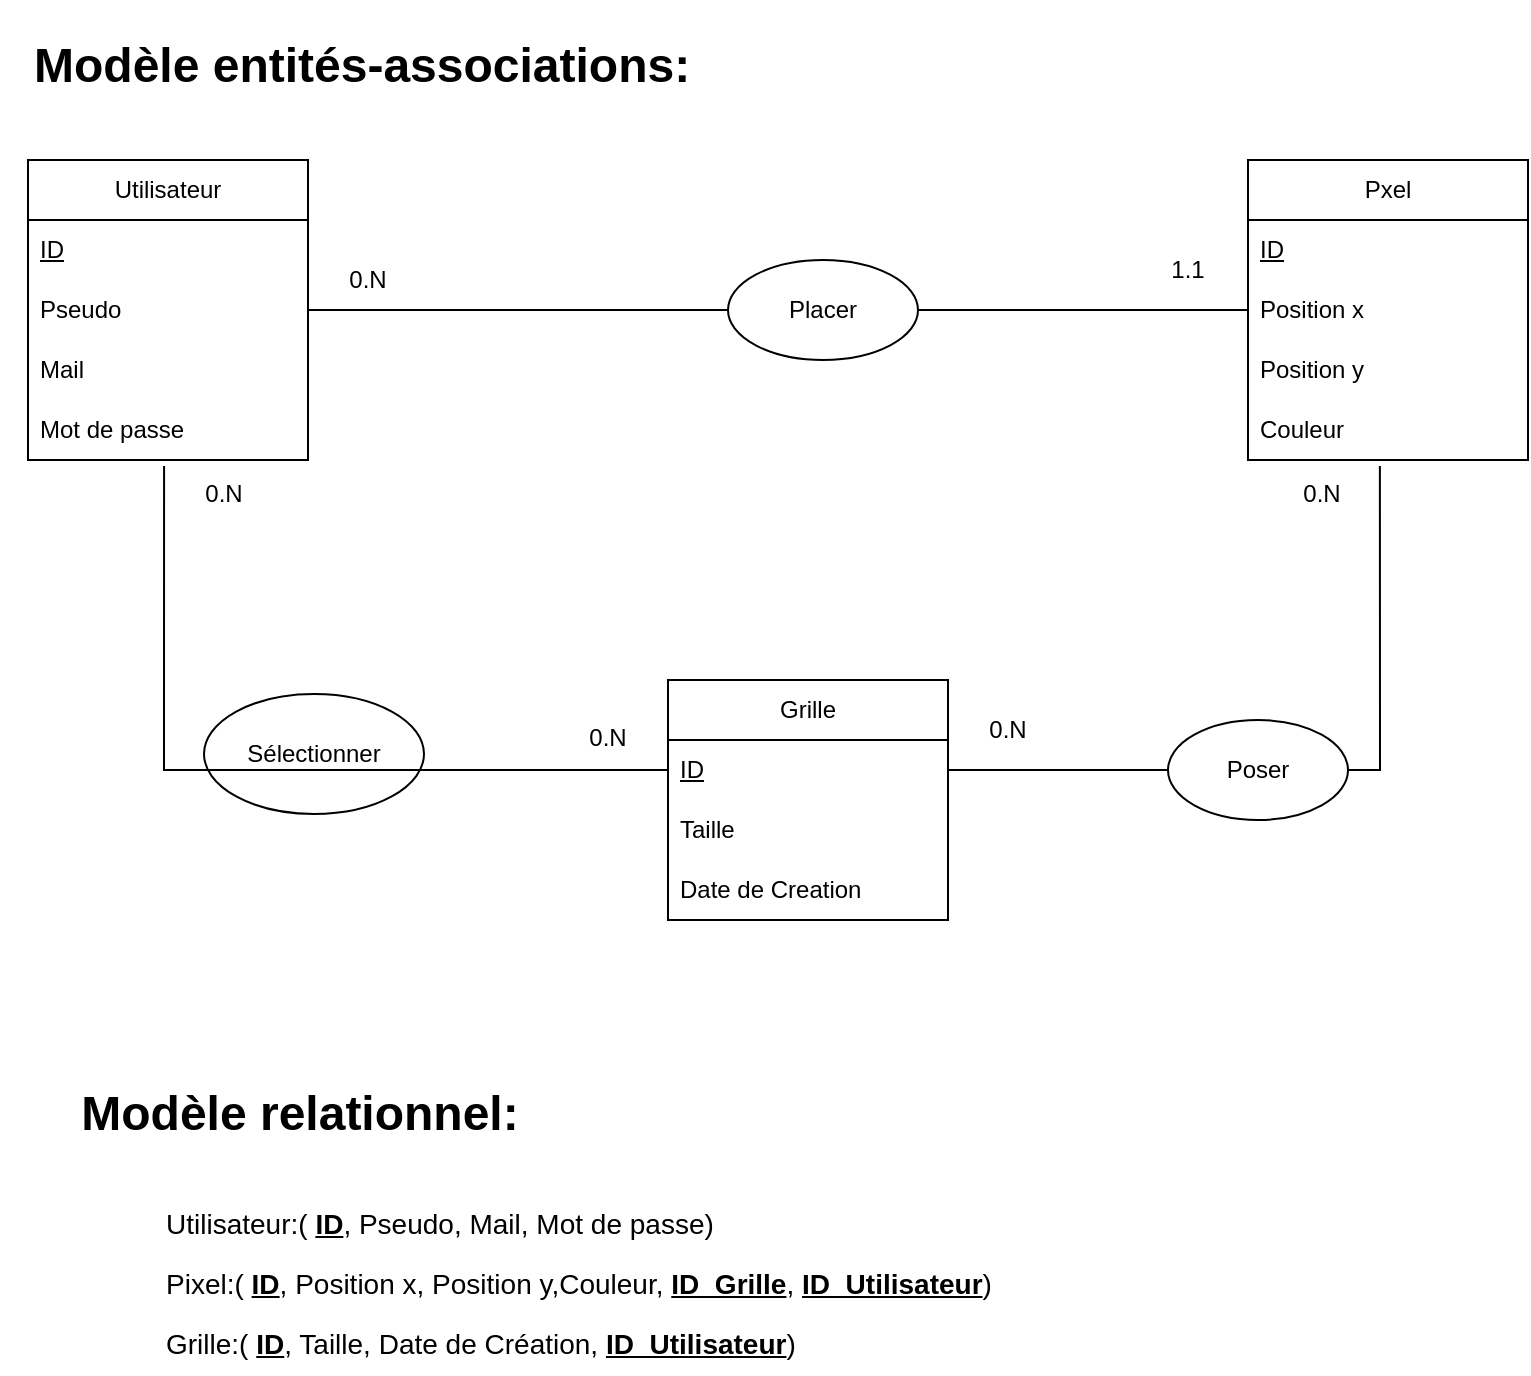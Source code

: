 <mxfile version="24.4.3" type="device">
  <diagram name="Page-1" id="_MDC-iJTTF_jpSJEV-Ld">
    <mxGraphModel dx="1393" dy="818" grid="1" gridSize="10" guides="1" tooltips="1" connect="1" arrows="1" fold="1" page="1" pageScale="1" pageWidth="850" pageHeight="1100" math="0" shadow="0">
      <root>
        <mxCell id="0" />
        <mxCell id="1" parent="0" />
        <mxCell id="DlC24ixFXXdRtT2Mmo7n-6" value="Utilisateur" style="swimlane;fontStyle=0;childLayout=stackLayout;horizontal=1;startSize=30;horizontalStack=0;resizeParent=1;resizeParentMax=0;resizeLast=0;collapsible=1;marginBottom=0;whiteSpace=wrap;html=1;" parent="1" vertex="1">
          <mxGeometry x="43" y="250" width="140" height="150" as="geometry" />
        </mxCell>
        <mxCell id="DlC24ixFXXdRtT2Mmo7n-7" value="&lt;u&gt;ID&lt;/u&gt;" style="text;strokeColor=none;fillColor=none;align=left;verticalAlign=middle;spacingLeft=4;spacingRight=4;overflow=hidden;points=[[0,0.5],[1,0.5]];portConstraint=eastwest;rotatable=0;whiteSpace=wrap;html=1;" parent="DlC24ixFXXdRtT2Mmo7n-6" vertex="1">
          <mxGeometry y="30" width="140" height="30" as="geometry" />
        </mxCell>
        <mxCell id="DlC24ixFXXdRtT2Mmo7n-8" value="Pseudo" style="text;strokeColor=none;fillColor=none;align=left;verticalAlign=middle;spacingLeft=4;spacingRight=4;overflow=hidden;points=[[0,0.5],[1,0.5]];portConstraint=eastwest;rotatable=0;whiteSpace=wrap;html=1;" parent="DlC24ixFXXdRtT2Mmo7n-6" vertex="1">
          <mxGeometry y="60" width="140" height="30" as="geometry" />
        </mxCell>
        <mxCell id="DlC24ixFXXdRtT2Mmo7n-9" value="Mail" style="text;strokeColor=none;fillColor=none;align=left;verticalAlign=middle;spacingLeft=4;spacingRight=4;overflow=hidden;points=[[0,0.5],[1,0.5]];portConstraint=eastwest;rotatable=0;whiteSpace=wrap;html=1;" parent="DlC24ixFXXdRtT2Mmo7n-6" vertex="1">
          <mxGeometry y="90" width="140" height="30" as="geometry" />
        </mxCell>
        <mxCell id="DlC24ixFXXdRtT2Mmo7n-10" value="Mot de passe" style="text;strokeColor=none;fillColor=none;align=left;verticalAlign=middle;spacingLeft=4;spacingRight=4;overflow=hidden;points=[[0,0.5],[1,0.5]];portConstraint=eastwest;rotatable=0;whiteSpace=wrap;html=1;rounded=0;fontFamily=Helvetica;fontSize=12;fontColor=default;" parent="DlC24ixFXXdRtT2Mmo7n-6" vertex="1">
          <mxGeometry y="120" width="140" height="30" as="geometry" />
        </mxCell>
        <mxCell id="DlC24ixFXXdRtT2Mmo7n-11" value="Pxel" style="swimlane;fontStyle=0;childLayout=stackLayout;horizontal=1;startSize=30;horizontalStack=0;resizeParent=1;resizeParentMax=0;resizeLast=0;collapsible=1;marginBottom=0;whiteSpace=wrap;html=1;" parent="1" vertex="1">
          <mxGeometry x="653" y="250" width="140" height="150" as="geometry" />
        </mxCell>
        <mxCell id="DlC24ixFXXdRtT2Mmo7n-12" value="&lt;u&gt;ID&lt;/u&gt;" style="text;strokeColor=none;fillColor=none;align=left;verticalAlign=middle;spacingLeft=4;spacingRight=4;overflow=hidden;points=[[0,0.5],[1,0.5]];portConstraint=eastwest;rotatable=0;whiteSpace=wrap;html=1;" parent="DlC24ixFXXdRtT2Mmo7n-11" vertex="1">
          <mxGeometry y="30" width="140" height="30" as="geometry" />
        </mxCell>
        <mxCell id="DlC24ixFXXdRtT2Mmo7n-47" value="Position x" style="rounded=0;whiteSpace=wrap;html=1;align=left;verticalAlign=middle;spacingLeft=4;spacingRight=4;fontFamily=Helvetica;fontSize=12;fontColor=default;fillColor=none;gradientColor=none;strokeColor=none;" parent="DlC24ixFXXdRtT2Mmo7n-11" vertex="1">
          <mxGeometry y="60" width="140" height="30" as="geometry" />
        </mxCell>
        <mxCell id="DlC24ixFXXdRtT2Mmo7n-13" value="Position y" style="text;strokeColor=none;fillColor=none;align=left;verticalAlign=middle;spacingLeft=4;spacingRight=4;overflow=hidden;points=[[0,0.5],[1,0.5]];portConstraint=eastwest;rotatable=0;whiteSpace=wrap;html=1;" parent="DlC24ixFXXdRtT2Mmo7n-11" vertex="1">
          <mxGeometry y="90" width="140" height="30" as="geometry" />
        </mxCell>
        <mxCell id="DlC24ixFXXdRtT2Mmo7n-14" value="Couleur" style="text;strokeColor=none;fillColor=none;align=left;verticalAlign=middle;spacingLeft=4;spacingRight=4;overflow=hidden;points=[[0,0.5],[1,0.5]];portConstraint=eastwest;rotatable=0;whiteSpace=wrap;html=1;" parent="DlC24ixFXXdRtT2Mmo7n-11" vertex="1">
          <mxGeometry y="120" width="140" height="30" as="geometry" />
        </mxCell>
        <mxCell id="DlC24ixFXXdRtT2Mmo7n-15" value="Grille" style="swimlane;fontStyle=0;childLayout=stackLayout;horizontal=1;startSize=30;horizontalStack=0;resizeParent=1;resizeParentMax=0;resizeLast=0;collapsible=1;marginBottom=0;whiteSpace=wrap;html=1;" parent="1" vertex="1">
          <mxGeometry x="363" y="510" width="140" height="120" as="geometry" />
        </mxCell>
        <mxCell id="DlC24ixFXXdRtT2Mmo7n-16" value="&lt;u&gt;ID&lt;/u&gt;" style="text;strokeColor=none;fillColor=none;align=left;verticalAlign=middle;spacingLeft=4;spacingRight=4;overflow=hidden;points=[[0,0.5],[1,0.5]];portConstraint=eastwest;rotatable=0;whiteSpace=wrap;html=1;" parent="DlC24ixFXXdRtT2Mmo7n-15" vertex="1">
          <mxGeometry y="30" width="140" height="30" as="geometry" />
        </mxCell>
        <mxCell id="DlC24ixFXXdRtT2Mmo7n-17" value="Taille" style="text;strokeColor=none;fillColor=none;align=left;verticalAlign=middle;spacingLeft=4;spacingRight=4;overflow=hidden;points=[[0,0.5],[1,0.5]];portConstraint=eastwest;rotatable=0;whiteSpace=wrap;html=1;" parent="DlC24ixFXXdRtT2Mmo7n-15" vertex="1">
          <mxGeometry y="60" width="140" height="30" as="geometry" />
        </mxCell>
        <mxCell id="DlC24ixFXXdRtT2Mmo7n-18" value="Date de Creation" style="text;strokeColor=none;fillColor=none;align=left;verticalAlign=middle;spacingLeft=4;spacingRight=4;overflow=hidden;points=[[0,0.5],[1,0.5]];portConstraint=eastwest;rotatable=0;whiteSpace=wrap;html=1;" parent="DlC24ixFXXdRtT2Mmo7n-15" vertex="1">
          <mxGeometry y="90" width="140" height="30" as="geometry" />
        </mxCell>
        <mxCell id="DlC24ixFXXdRtT2Mmo7n-21" value="" style="endArrow=none;html=1;rounded=0;fontFamily=Helvetica;fontSize=12;fontColor=default;exitX=1;exitY=0.5;exitDx=0;exitDy=0;entryX=0;entryY=0.5;entryDx=0;entryDy=0;" parent="1" source="DlC24ixFXXdRtT2Mmo7n-22" target="DlC24ixFXXdRtT2Mmo7n-47" edge="1">
          <mxGeometry width="50" height="50" relative="1" as="geometry">
            <mxPoint x="203" y="340" as="sourcePoint" />
            <mxPoint x="253" y="290" as="targetPoint" />
          </mxGeometry>
        </mxCell>
        <mxCell id="DlC24ixFXXdRtT2Mmo7n-23" value="" style="endArrow=none;html=1;rounded=0;fontFamily=Helvetica;fontSize=12;fontColor=default;exitX=1;exitY=0.5;exitDx=0;exitDy=0;entryX=0;entryY=0.5;entryDx=0;entryDy=0;" parent="1" source="DlC24ixFXXdRtT2Mmo7n-8" target="DlC24ixFXXdRtT2Mmo7n-22" edge="1">
          <mxGeometry width="50" height="50" relative="1" as="geometry">
            <mxPoint x="183" y="325" as="sourcePoint" />
            <mxPoint x="463" y="325" as="targetPoint" />
          </mxGeometry>
        </mxCell>
        <mxCell id="DlC24ixFXXdRtT2Mmo7n-22" value="Placer" style="ellipse;whiteSpace=wrap;html=1;rounded=1;align=center;verticalAlign=middle;spacingLeft=4;spacingRight=4;fontFamily=Helvetica;fontSize=12;fontColor=default;fillColor=none;gradientColor=none;" parent="1" vertex="1">
          <mxGeometry x="393" y="300" width="95" height="50" as="geometry" />
        </mxCell>
        <mxCell id="DlC24ixFXXdRtT2Mmo7n-24" value="0.N" style="text;html=1;align=center;verticalAlign=middle;whiteSpace=wrap;rounded=0;fontFamily=Helvetica;fontSize=12;fontColor=default;" parent="1" vertex="1">
          <mxGeometry x="183" y="295" width="60" height="30" as="geometry" />
        </mxCell>
        <mxCell id="DlC24ixFXXdRtT2Mmo7n-25" value="1.1" style="text;html=1;align=center;verticalAlign=middle;whiteSpace=wrap;rounded=0;fontFamily=Helvetica;fontSize=12;fontColor=default;" parent="1" vertex="1">
          <mxGeometry x="593" y="290" width="60" height="30" as="geometry" />
        </mxCell>
        <mxCell id="DlC24ixFXXdRtT2Mmo7n-26" value="" style="endArrow=none;html=1;rounded=0;fontFamily=Helvetica;fontSize=12;fontColor=default;entryX=0.471;entryY=1.1;entryDx=0;entryDy=0;exitX=1;exitY=0.5;exitDx=0;exitDy=0;entryPerimeter=0;" parent="1" source="DlC24ixFXXdRtT2Mmo7n-28" target="DlC24ixFXXdRtT2Mmo7n-14" edge="1">
          <mxGeometry width="50" height="50" relative="1" as="geometry">
            <mxPoint x="583" y="430" as="sourcePoint" />
            <mxPoint x="633" y="380" as="targetPoint" />
            <Array as="points">
              <mxPoint x="719" y="555" />
            </Array>
          </mxGeometry>
        </mxCell>
        <mxCell id="DlC24ixFXXdRtT2Mmo7n-27" value="" style="endArrow=none;html=1;rounded=0;fontFamily=Helvetica;fontSize=12;fontColor=default;entryX=0;entryY=0.5;entryDx=0;entryDy=0;exitX=1;exitY=0.5;exitDx=0;exitDy=0;" parent="1" source="DlC24ixFXXdRtT2Mmo7n-16" target="DlC24ixFXXdRtT2Mmo7n-28" edge="1">
          <mxGeometry width="50" height="50" relative="1" as="geometry">
            <mxPoint x="503" y="555" as="sourcePoint" />
            <mxPoint x="653" y="355" as="targetPoint" />
            <Array as="points" />
          </mxGeometry>
        </mxCell>
        <mxCell id="DlC24ixFXXdRtT2Mmo7n-28" value="Poser" style="ellipse;whiteSpace=wrap;html=1;rounded=1;align=center;verticalAlign=middle;spacingLeft=4;spacingRight=4;fontFamily=Helvetica;fontSize=12;fontColor=default;fillColor=none;gradientColor=none;" parent="1" vertex="1">
          <mxGeometry x="613" y="530" width="90" height="50" as="geometry" />
        </mxCell>
        <mxCell id="DlC24ixFXXdRtT2Mmo7n-29" value="0.N" style="text;html=1;align=center;verticalAlign=middle;whiteSpace=wrap;rounded=0;fontFamily=Helvetica;fontSize=12;fontColor=default;" parent="1" vertex="1">
          <mxGeometry x="660" y="402" width="60" height="30" as="geometry" />
        </mxCell>
        <mxCell id="DlC24ixFXXdRtT2Mmo7n-30" value="0.N" style="text;html=1;align=center;verticalAlign=middle;whiteSpace=wrap;rounded=0;fontFamily=Helvetica;fontSize=12;fontColor=default;" parent="1" vertex="1">
          <mxGeometry x="503" y="520" width="60" height="30" as="geometry" />
        </mxCell>
        <mxCell id="DlC24ixFXXdRtT2Mmo7n-31" value="" style="endArrow=none;html=1;rounded=0;fontFamily=Helvetica;fontSize=12;fontColor=default;exitX=0.486;exitY=1.1;exitDx=0;exitDy=0;exitPerimeter=0;entryX=0;entryY=0.5;entryDx=0;entryDy=0;" parent="1" source="DlC24ixFXXdRtT2Mmo7n-10" target="DlC24ixFXXdRtT2Mmo7n-16" edge="1">
          <mxGeometry width="50" height="50" relative="1" as="geometry">
            <mxPoint x="433" y="350" as="sourcePoint" />
            <mxPoint x="483" y="300" as="targetPoint" />
            <Array as="points">
              <mxPoint x="111" y="555" />
            </Array>
          </mxGeometry>
        </mxCell>
        <mxCell id="DlC24ixFXXdRtT2Mmo7n-34" value="Sélectionner" style="ellipse;whiteSpace=wrap;html=1;rounded=1;align=center;verticalAlign=middle;spacingLeft=4;spacingRight=4;fontFamily=Helvetica;fontSize=12;fontColor=default;fillColor=none;gradientColor=none;" parent="1" vertex="1">
          <mxGeometry x="131" y="517" width="110" height="60" as="geometry" />
        </mxCell>
        <mxCell id="DlC24ixFXXdRtT2Mmo7n-37" value="0.N" style="text;html=1;align=center;verticalAlign=middle;whiteSpace=wrap;rounded=0;fontFamily=Helvetica;fontSize=12;fontColor=default;" parent="1" vertex="1">
          <mxGeometry x="111" y="402" width="60" height="30" as="geometry" />
        </mxCell>
        <mxCell id="DlC24ixFXXdRtT2Mmo7n-38" value="0.N" style="text;html=1;align=center;verticalAlign=middle;whiteSpace=wrap;rounded=0;fontFamily=Helvetica;fontSize=12;fontColor=default;" parent="1" vertex="1">
          <mxGeometry x="303" y="524" width="60" height="30" as="geometry" />
        </mxCell>
        <mxCell id="DlC24ixFXXdRtT2Mmo7n-41" value="&lt;h1&gt;&lt;b&gt;&lt;font style=&quot;font-size: 24px;&quot;&gt;Modèle entités-associations:&lt;/font&gt;&lt;/b&gt;&lt;/h1&gt;" style="text;strokeColor=none;fillColor=none;align=left;verticalAlign=middle;spacingLeft=4;spacingRight=4;overflow=hidden;points=[[0,0.5],[1,0.5]];portConstraint=eastwest;rotatable=0;whiteSpace=wrap;html=1;fontFamily=Helvetica;fontSize=12;fontColor=default;" parent="1" vertex="1">
          <mxGeometry x="40" y="170" width="370" height="60" as="geometry" />
        </mxCell>
        <mxCell id="DlC24ixFXXdRtT2Mmo7n-42" value="&lt;h1&gt;Modèle relationnel:&lt;/h1&gt;" style="text;html=1;align=center;verticalAlign=middle;whiteSpace=wrap;rounded=0;fontFamily=Helvetica;fontSize=12;fontColor=default;" parent="1" vertex="1">
          <mxGeometry x="29" y="707" width="300" height="40" as="geometry" />
        </mxCell>
        <mxCell id="DlC24ixFXXdRtT2Mmo7n-43" value="&lt;font style=&quot;font-size: 14px;&quot;&gt;Utilisateur:(&amp;nbsp;&lt;u&gt;&lt;b&gt;ID&lt;/b&gt;&lt;/u&gt;,&amp;nbsp;&lt;span style=&quot;&quot;&gt;Pseudo&lt;/span&gt;, Mail, Mot de passe)&lt;/font&gt;" style="text;html=1;align=left;verticalAlign=middle;whiteSpace=wrap;rounded=0;fontFamily=Helvetica;fontSize=12;fontColor=default;" parent="1" vertex="1">
          <mxGeometry x="110" y="767" width="349" height="30" as="geometry" />
        </mxCell>
        <mxCell id="DlC24ixFXXdRtT2Mmo7n-44" value="&lt;font style=&quot;font-size: 14px;&quot;&gt;Pixel:(&amp;nbsp;&lt;u&gt;&lt;b&gt;ID&lt;/b&gt;&lt;/u&gt;, Position x, Position y,Couleur, &lt;u&gt;&lt;b&gt;ID_Grille&lt;/b&gt;&lt;/u&gt;,&amp;nbsp;&lt;u&gt;&lt;b&gt;ID_Utilisateur&lt;/b&gt;&lt;/u&gt;)&lt;/font&gt;" style="text;html=1;align=left;verticalAlign=middle;whiteSpace=wrap;rounded=0;fontFamily=Helvetica;fontSize=12;fontColor=default;" parent="1" vertex="1">
          <mxGeometry x="110" y="797" width="420" height="30" as="geometry" />
        </mxCell>
        <mxCell id="DlC24ixFXXdRtT2Mmo7n-46" value="&lt;font style=&quot;font-size: 14px;&quot;&gt;Grille:(&amp;nbsp;&lt;u&gt;&lt;b&gt;ID&lt;/b&gt;&lt;/u&gt;, Taille, Date de Création, &lt;u&gt;&lt;b&gt;ID_Utilisateur&lt;/b&gt;&lt;/u&gt;)&lt;/font&gt;" style="text;html=1;align=left;verticalAlign=middle;whiteSpace=wrap;rounded=0;fontFamily=Helvetica;fontSize=12;fontColor=default;" parent="1" vertex="1">
          <mxGeometry x="110" y="827" width="380" height="30" as="geometry" />
        </mxCell>
      </root>
    </mxGraphModel>
  </diagram>
</mxfile>
